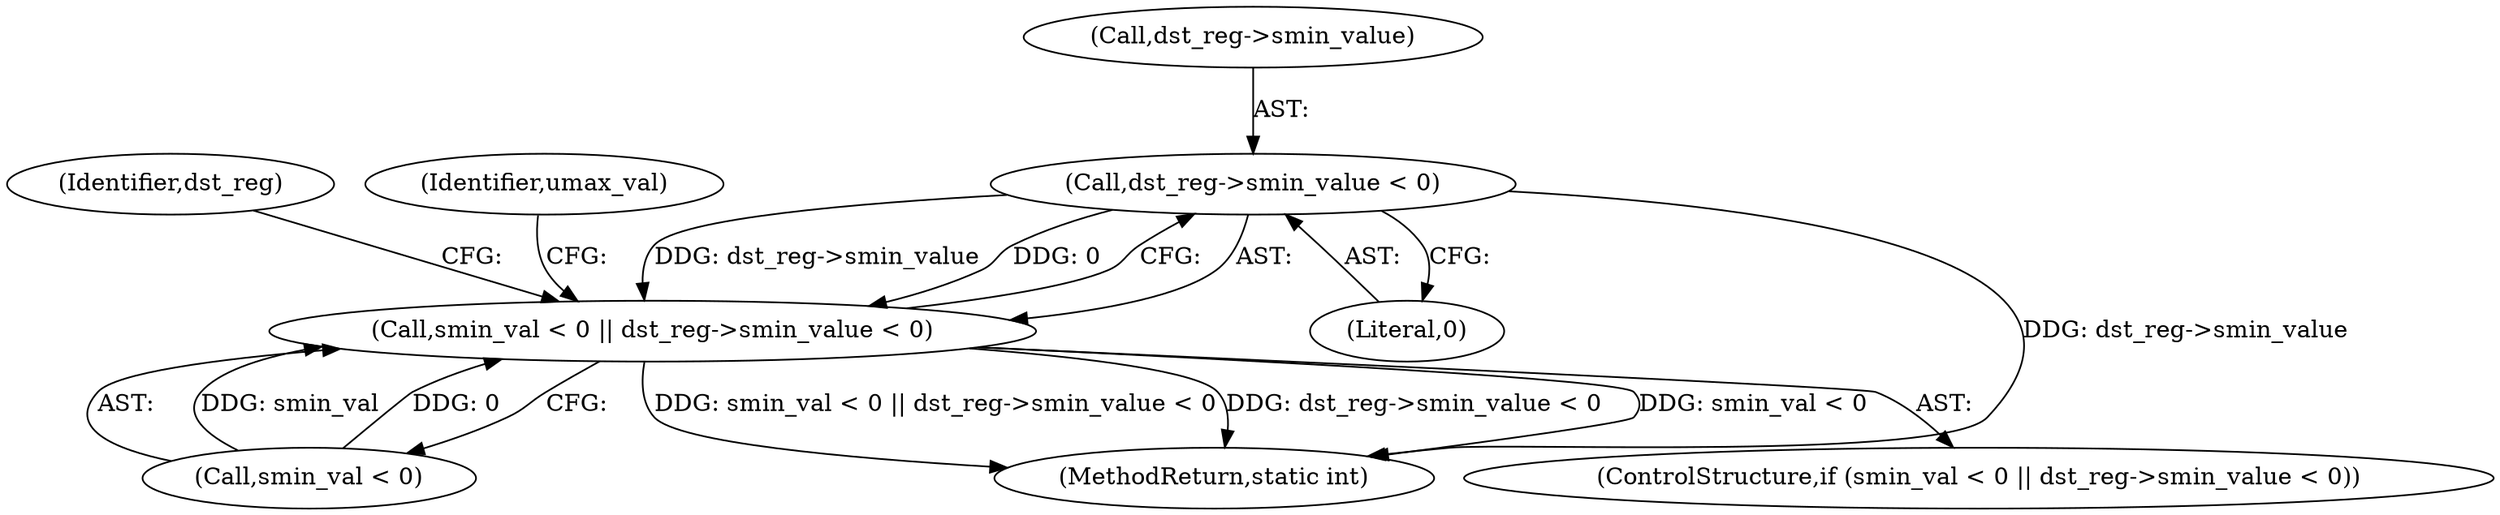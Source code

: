 digraph "0_linux_468f6eafa6c44cb2c5d8aad35e12f06c240a812a@pointer" {
"1000379" [label="(Call,dst_reg->smin_value < 0)"];
"1000375" [label="(Call,smin_val < 0 || dst_reg->smin_value < 0)"];
"1000379" [label="(Call,dst_reg->smin_value < 0)"];
"1000383" [label="(Literal,0)"];
"1000376" [label="(Call,smin_val < 0)"];
"1000386" [label="(Identifier,dst_reg)"];
"1000771" [label="(MethodReturn,static int)"];
"1000380" [label="(Call,dst_reg->smin_value)"];
"1000375" [label="(Call,smin_val < 0 || dst_reg->smin_value < 0)"];
"1000393" [label="(Identifier,umax_val)"];
"1000374" [label="(ControlStructure,if (smin_val < 0 || dst_reg->smin_value < 0))"];
"1000379" -> "1000375"  [label="AST: "];
"1000379" -> "1000383"  [label="CFG: "];
"1000380" -> "1000379"  [label="AST: "];
"1000383" -> "1000379"  [label="AST: "];
"1000375" -> "1000379"  [label="CFG: "];
"1000379" -> "1000771"  [label="DDG: dst_reg->smin_value"];
"1000379" -> "1000375"  [label="DDG: dst_reg->smin_value"];
"1000379" -> "1000375"  [label="DDG: 0"];
"1000375" -> "1000374"  [label="AST: "];
"1000375" -> "1000376"  [label="CFG: "];
"1000376" -> "1000375"  [label="AST: "];
"1000386" -> "1000375"  [label="CFG: "];
"1000393" -> "1000375"  [label="CFG: "];
"1000375" -> "1000771"  [label="DDG: smin_val < 0"];
"1000375" -> "1000771"  [label="DDG: smin_val < 0 || dst_reg->smin_value < 0"];
"1000375" -> "1000771"  [label="DDG: dst_reg->smin_value < 0"];
"1000376" -> "1000375"  [label="DDG: smin_val"];
"1000376" -> "1000375"  [label="DDG: 0"];
}
